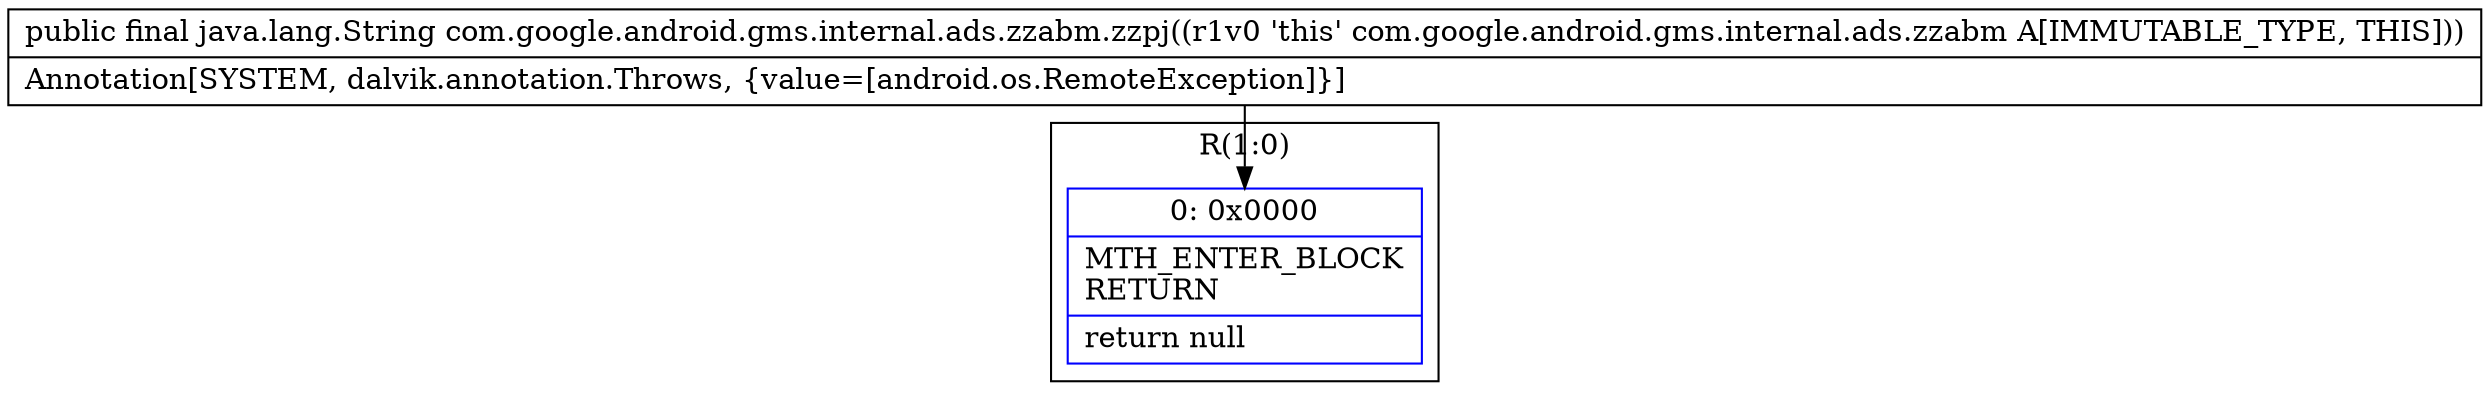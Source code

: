 digraph "CFG forcom.google.android.gms.internal.ads.zzabm.zzpj()Ljava\/lang\/String;" {
subgraph cluster_Region_2102631754 {
label = "R(1:0)";
node [shape=record,color=blue];
Node_0 [shape=record,label="{0\:\ 0x0000|MTH_ENTER_BLOCK\lRETURN\l|return null\l}"];
}
MethodNode[shape=record,label="{public final java.lang.String com.google.android.gms.internal.ads.zzabm.zzpj((r1v0 'this' com.google.android.gms.internal.ads.zzabm A[IMMUTABLE_TYPE, THIS]))  | Annotation[SYSTEM, dalvik.annotation.Throws, \{value=[android.os.RemoteException]\}]\l}"];
MethodNode -> Node_0;
}

